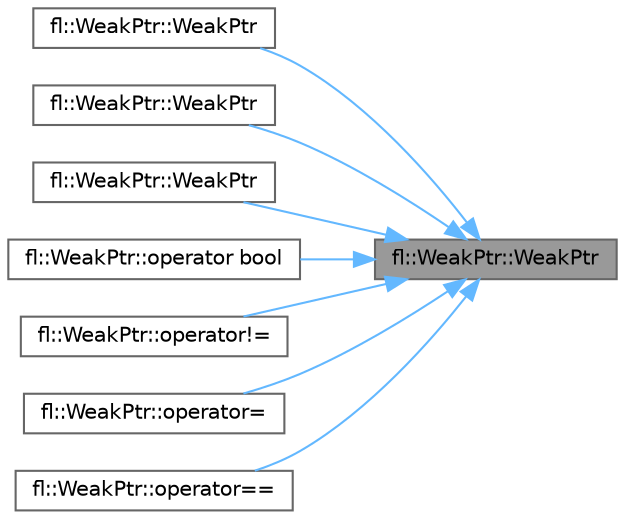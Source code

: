digraph "fl::WeakPtr::WeakPtr"
{
 // INTERACTIVE_SVG=YES
 // LATEX_PDF_SIZE
  bgcolor="transparent";
  edge [fontname=Helvetica,fontsize=10,labelfontname=Helvetica,labelfontsize=10];
  node [fontname=Helvetica,fontsize=10,shape=box,height=0.2,width=0.4];
  rankdir="RL";
  Node1 [id="Node000001",label="fl::WeakPtr::WeakPtr",height=0.2,width=0.4,color="gray40", fillcolor="grey60", style="filled", fontcolor="black",tooltip=" "];
  Node1 -> Node2 [id="edge1_Node000001_Node000002",dir="back",color="steelblue1",style="solid",tooltip=" "];
  Node2 [id="Node000002",label="fl::WeakPtr::WeakPtr",height=0.2,width=0.4,color="grey40", fillcolor="white", style="filled",URL="$db/d77/classfl_1_1_weak_ptr_ae08c6f815b67d0d028978c616e8764ac.html#ae08c6f815b67d0d028978c616e8764ac",tooltip=" "];
  Node1 -> Node3 [id="edge2_Node000001_Node000003",dir="back",color="steelblue1",style="solid",tooltip=" "];
  Node3 [id="Node000003",label="fl::WeakPtr::WeakPtr",height=0.2,width=0.4,color="grey40", fillcolor="white", style="filled",URL="$db/d77/classfl_1_1_weak_ptr_aaf7c967b7fb5e5f2d5599cd7e9129b72.html#aaf7c967b7fb5e5f2d5599cd7e9129b72",tooltip=" "];
  Node1 -> Node4 [id="edge3_Node000001_Node000004",dir="back",color="steelblue1",style="solid",tooltip=" "];
  Node4 [id="Node000004",label="fl::WeakPtr::WeakPtr",height=0.2,width=0.4,color="grey40", fillcolor="white", style="filled",URL="$db/d77/classfl_1_1_weak_ptr_aee1078a8a8d16c4560a56edfeba3dfe8.html#aee1078a8a8d16c4560a56edfeba3dfe8",tooltip=" "];
  Node1 -> Node5 [id="edge4_Node000001_Node000005",dir="back",color="steelblue1",style="solid",tooltip=" "];
  Node5 [id="Node000005",label="fl::WeakPtr::operator bool",height=0.2,width=0.4,color="grey40", fillcolor="white", style="filled",URL="$db/d77/classfl_1_1_weak_ptr_a0d959bd4d7cbcb8bea3a25edcab50fbd.html#a0d959bd4d7cbcb8bea3a25edcab50fbd",tooltip=" "];
  Node1 -> Node6 [id="edge5_Node000001_Node000006",dir="back",color="steelblue1",style="solid",tooltip=" "];
  Node6 [id="Node000006",label="fl::WeakPtr::operator!=",height=0.2,width=0.4,color="grey40", fillcolor="white", style="filled",URL="$db/d77/classfl_1_1_weak_ptr_ab2a27f1c3a82dbbe515848392658c442.html#ab2a27f1c3a82dbbe515848392658c442",tooltip=" "];
  Node1 -> Node7 [id="edge6_Node000001_Node000007",dir="back",color="steelblue1",style="solid",tooltip=" "];
  Node7 [id="Node000007",label="fl::WeakPtr::operator=",height=0.2,width=0.4,color="grey40", fillcolor="white", style="filled",URL="$db/d77/classfl_1_1_weak_ptr_a08f747e3b5798d45d2f03d3132094e8d.html#a08f747e3b5798d45d2f03d3132094e8d",tooltip=" "];
  Node1 -> Node8 [id="edge7_Node000001_Node000008",dir="back",color="steelblue1",style="solid",tooltip=" "];
  Node8 [id="Node000008",label="fl::WeakPtr::operator==",height=0.2,width=0.4,color="grey40", fillcolor="white", style="filled",URL="$db/d77/classfl_1_1_weak_ptr_a7088da258ddf77c706051a8d3c0ff742.html#a7088da258ddf77c706051a8d3c0ff742",tooltip=" "];
}
